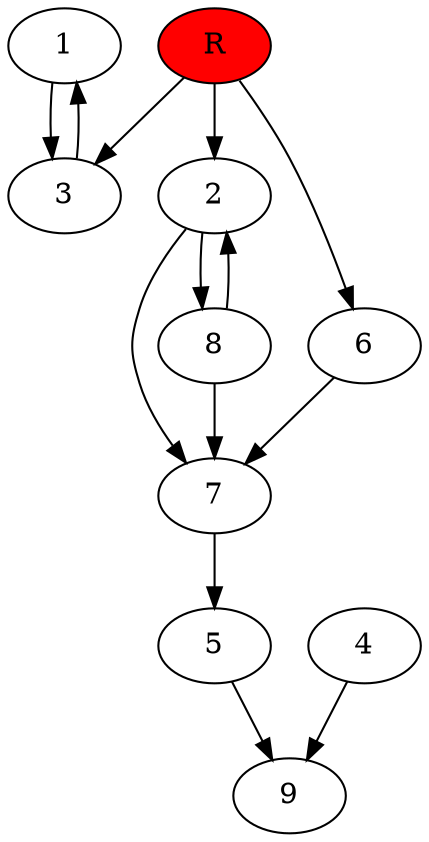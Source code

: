 digraph prb11468 {
	1
	2
	3
	4
	5
	6
	7
	8
	R [fillcolor="#ff0000" style=filled]
	1 -> 3
	2 -> 7
	2 -> 8
	3 -> 1
	4 -> 9
	5 -> 9
	6 -> 7
	7 -> 5
	8 -> 2
	8 -> 7
	R -> 2
	R -> 3
	R -> 6
}
